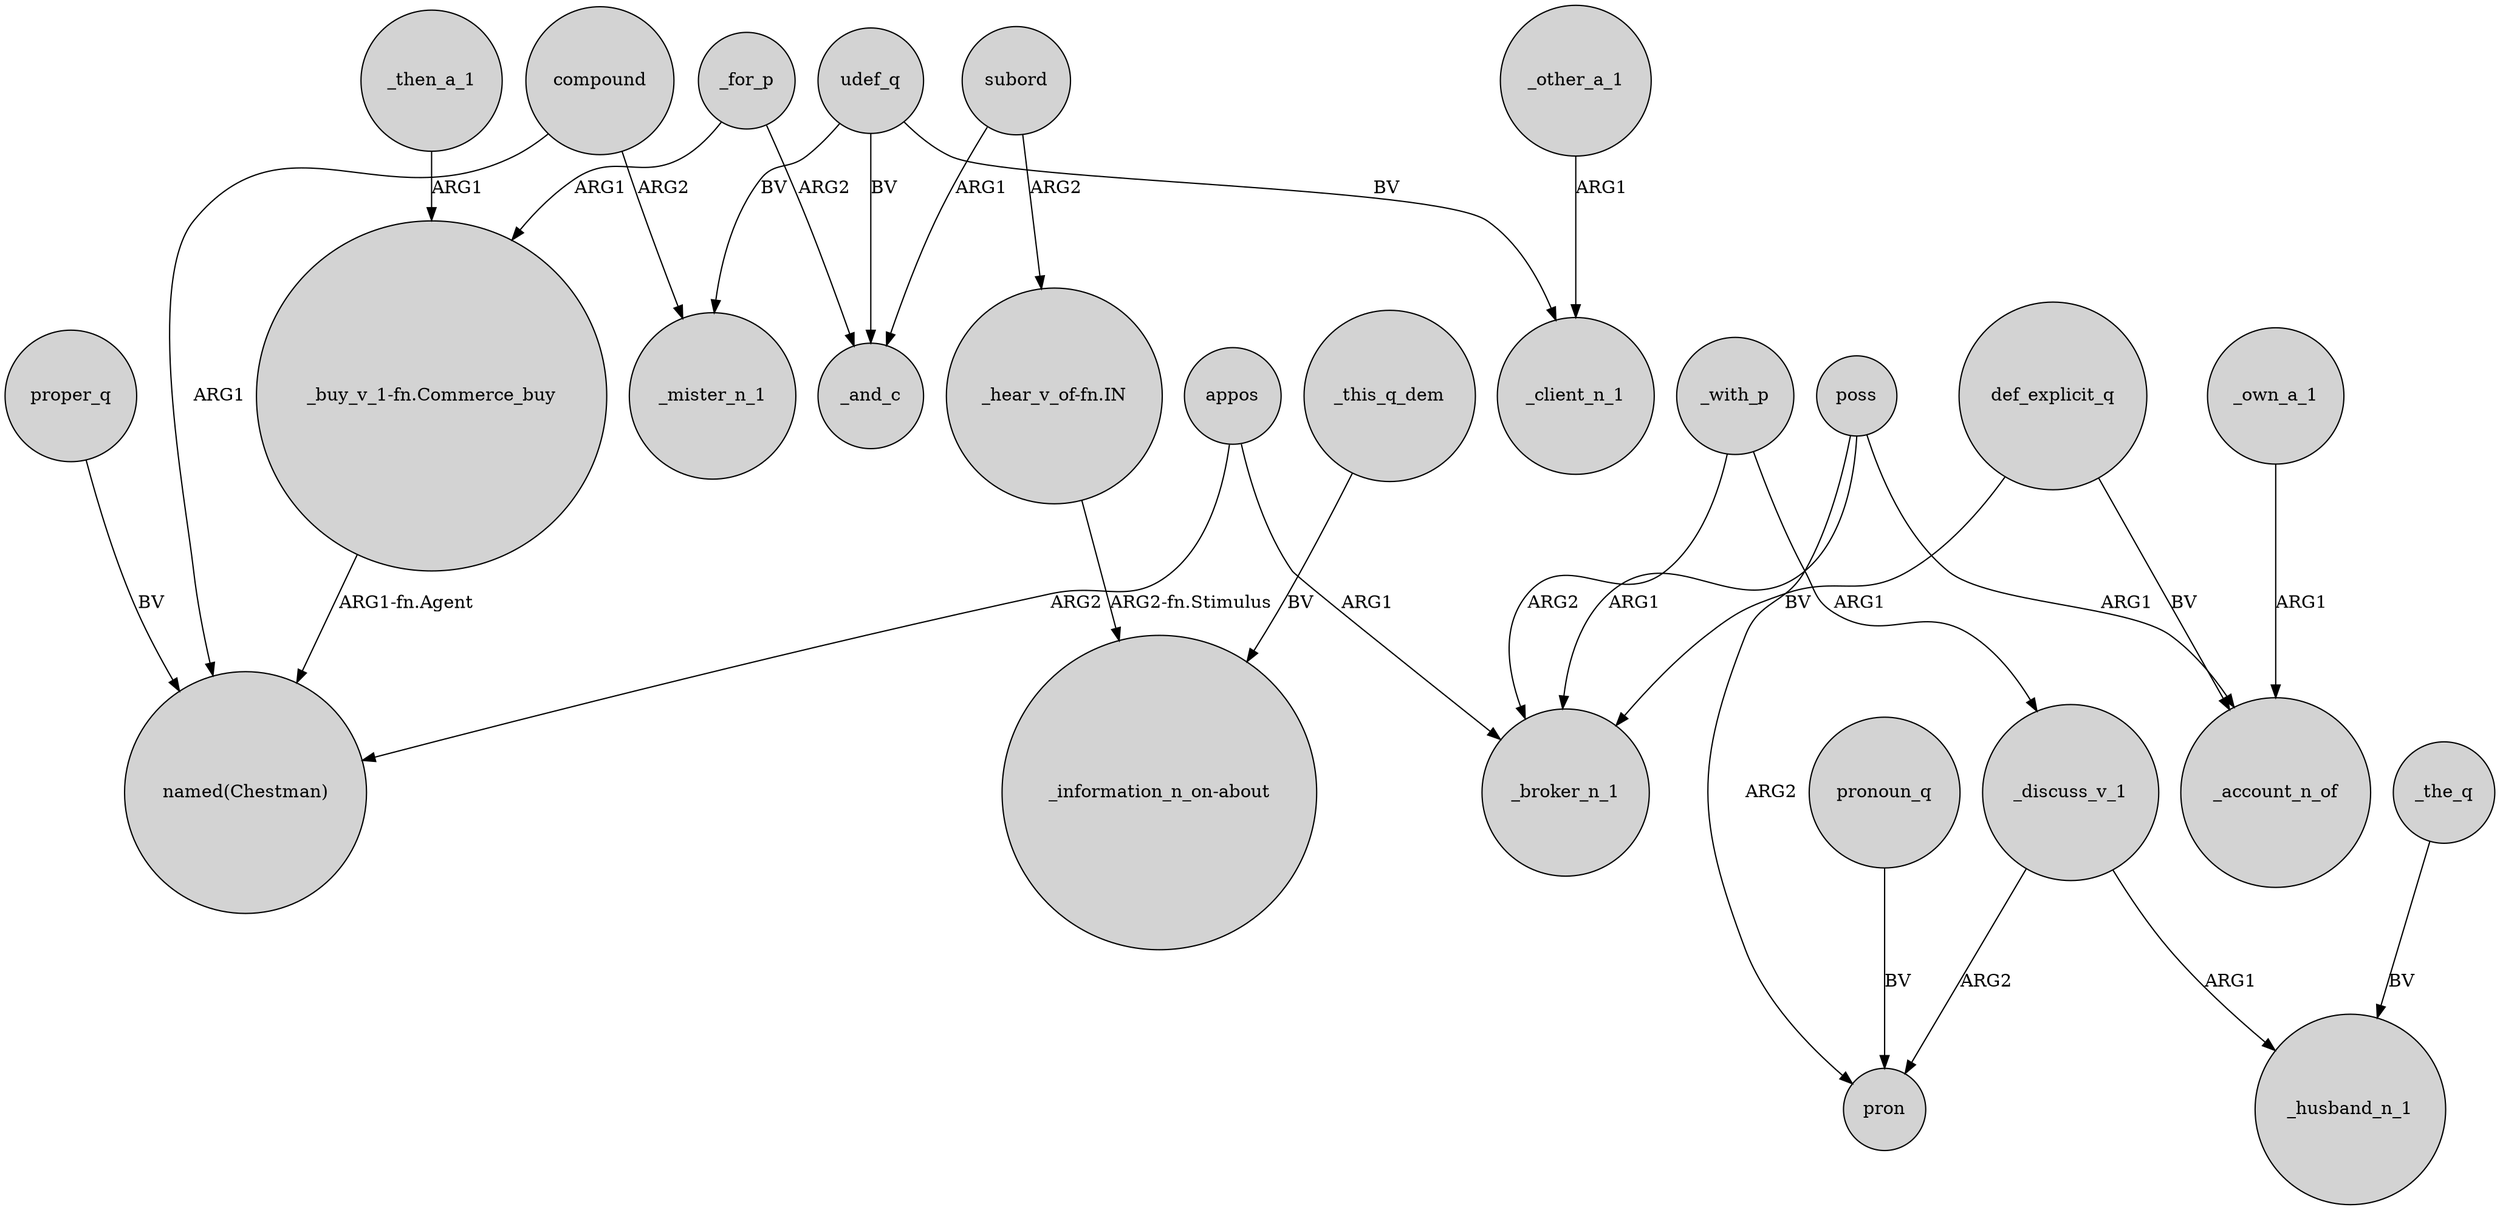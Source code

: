 digraph {
	node [shape=circle style=filled]
	appos -> "named(Chestman)" [label=ARG2]
	_own_a_1 -> _account_n_of [label=ARG1]
	appos -> _broker_n_1 [label=ARG1]
	poss -> pron [label=ARG2]
	"_hear_v_of-fn.IN" -> "_information_n_on-about" [label="ARG2-fn.Stimulus"]
	compound -> _mister_n_1 [label=ARG2]
	_discuss_v_1 -> pron [label=ARG2]
	udef_q -> _mister_n_1 [label=BV]
	_for_p -> _and_c [label=ARG2]
	_other_a_1 -> _client_n_1 [label=ARG1]
	subord -> "_hear_v_of-fn.IN" [label=ARG2]
	poss -> _account_n_of [label=ARG1]
	proper_q -> "named(Chestman)" [label=BV]
	subord -> _and_c [label=ARG1]
	pronoun_q -> pron [label=BV]
	_with_p -> _broker_n_1 [label=ARG2]
	_the_q -> _husband_n_1 [label=BV]
	def_explicit_q -> _account_n_of [label=BV]
	compound -> "named(Chestman)" [label=ARG1]
	_then_a_1 -> "_buy_v_1-fn.Commerce_buy" [label=ARG1]
	udef_q -> _client_n_1 [label=BV]
	_for_p -> "_buy_v_1-fn.Commerce_buy" [label=ARG1]
	_discuss_v_1 -> _husband_n_1 [label=ARG1]
	def_explicit_q -> _broker_n_1 [label=BV]
	"_buy_v_1-fn.Commerce_buy" -> "named(Chestman)" [label="ARG1-fn.Agent"]
	_this_q_dem -> "_information_n_on-about" [label=BV]
	_with_p -> _discuss_v_1 [label=ARG1]
	udef_q -> _and_c [label=BV]
	poss -> _broker_n_1 [label=ARG1]
}
